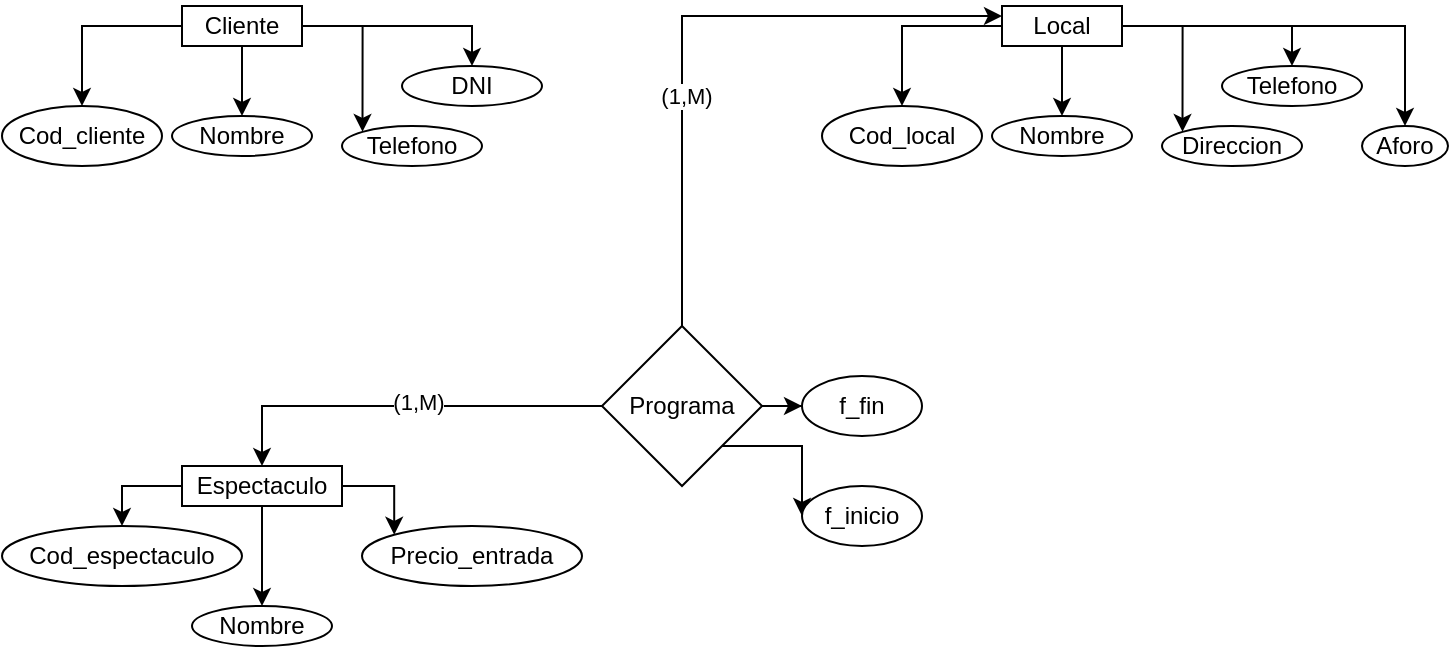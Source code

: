 <mxfile version="21.7.2" type="github">
  <diagram name="Página-1" id="HI1I8D31MHRvUqRoD5CX">
    <mxGraphModel dx="982" dy="549" grid="1" gridSize="10" guides="1" tooltips="1" connect="1" arrows="1" fold="1" page="1" pageScale="1" pageWidth="827" pageHeight="1169" math="0" shadow="0">
      <root>
        <mxCell id="0" />
        <mxCell id="1" parent="0" />
        <mxCell id="5ykwkt1n1GEtBhAtZkCk-3" style="edgeStyle=orthogonalEdgeStyle;rounded=0;orthogonalLoop=1;jettySize=auto;html=1;" edge="1" parent="1" source="5ykwkt1n1GEtBhAtZkCk-1" target="5ykwkt1n1GEtBhAtZkCk-2">
          <mxGeometry relative="1" as="geometry" />
        </mxCell>
        <mxCell id="5ykwkt1n1GEtBhAtZkCk-5" style="edgeStyle=orthogonalEdgeStyle;rounded=0;orthogonalLoop=1;jettySize=auto;html=1;entryX=0.5;entryY=0;entryDx=0;entryDy=0;" edge="1" parent="1" source="5ykwkt1n1GEtBhAtZkCk-1" target="5ykwkt1n1GEtBhAtZkCk-4">
          <mxGeometry relative="1" as="geometry" />
        </mxCell>
        <mxCell id="5ykwkt1n1GEtBhAtZkCk-8" style="edgeStyle=orthogonalEdgeStyle;rounded=0;orthogonalLoop=1;jettySize=auto;html=1;entryX=0.5;entryY=0;entryDx=0;entryDy=0;" edge="1" parent="1" source="5ykwkt1n1GEtBhAtZkCk-1" target="5ykwkt1n1GEtBhAtZkCk-7">
          <mxGeometry relative="1" as="geometry" />
        </mxCell>
        <mxCell id="5ykwkt1n1GEtBhAtZkCk-9" style="edgeStyle=orthogonalEdgeStyle;rounded=0;orthogonalLoop=1;jettySize=auto;html=1;entryX=0;entryY=0;entryDx=0;entryDy=0;" edge="1" parent="1" source="5ykwkt1n1GEtBhAtZkCk-1" target="5ykwkt1n1GEtBhAtZkCk-6">
          <mxGeometry relative="1" as="geometry" />
        </mxCell>
        <mxCell id="5ykwkt1n1GEtBhAtZkCk-1" value="Cliente" style="rounded=0;whiteSpace=wrap;html=1;" vertex="1" parent="1">
          <mxGeometry x="110" y="60" width="60" height="20" as="geometry" />
        </mxCell>
        <mxCell id="5ykwkt1n1GEtBhAtZkCk-2" value="Cod_cliente" style="ellipse;whiteSpace=wrap;html=1;" vertex="1" parent="1">
          <mxGeometry x="20" y="110" width="80" height="30" as="geometry" />
        </mxCell>
        <mxCell id="5ykwkt1n1GEtBhAtZkCk-4" value="Nombre" style="ellipse;whiteSpace=wrap;html=1;" vertex="1" parent="1">
          <mxGeometry x="105" y="115" width="70" height="20" as="geometry" />
        </mxCell>
        <mxCell id="5ykwkt1n1GEtBhAtZkCk-6" value="Telefono" style="ellipse;whiteSpace=wrap;html=1;" vertex="1" parent="1">
          <mxGeometry x="190" y="120" width="70" height="20" as="geometry" />
        </mxCell>
        <mxCell id="5ykwkt1n1GEtBhAtZkCk-7" value="DNI" style="ellipse;whiteSpace=wrap;html=1;" vertex="1" parent="1">
          <mxGeometry x="220" y="90" width="70" height="20" as="geometry" />
        </mxCell>
        <mxCell id="5ykwkt1n1GEtBhAtZkCk-10" style="edgeStyle=orthogonalEdgeStyle;rounded=0;orthogonalLoop=1;jettySize=auto;html=1;" edge="1" parent="1" source="5ykwkt1n1GEtBhAtZkCk-14" target="5ykwkt1n1GEtBhAtZkCk-15">
          <mxGeometry relative="1" as="geometry" />
        </mxCell>
        <mxCell id="5ykwkt1n1GEtBhAtZkCk-11" style="edgeStyle=orthogonalEdgeStyle;rounded=0;orthogonalLoop=1;jettySize=auto;html=1;entryX=0.5;entryY=0;entryDx=0;entryDy=0;" edge="1" parent="1" source="5ykwkt1n1GEtBhAtZkCk-14" target="5ykwkt1n1GEtBhAtZkCk-16">
          <mxGeometry relative="1" as="geometry" />
        </mxCell>
        <mxCell id="5ykwkt1n1GEtBhAtZkCk-12" style="edgeStyle=orthogonalEdgeStyle;rounded=0;orthogonalLoop=1;jettySize=auto;html=1;entryX=0.5;entryY=0;entryDx=0;entryDy=0;" edge="1" parent="1" source="5ykwkt1n1GEtBhAtZkCk-14" target="5ykwkt1n1GEtBhAtZkCk-18">
          <mxGeometry relative="1" as="geometry" />
        </mxCell>
        <mxCell id="5ykwkt1n1GEtBhAtZkCk-13" style="edgeStyle=orthogonalEdgeStyle;rounded=0;orthogonalLoop=1;jettySize=auto;html=1;entryX=0;entryY=0;entryDx=0;entryDy=0;" edge="1" parent="1" source="5ykwkt1n1GEtBhAtZkCk-14" target="5ykwkt1n1GEtBhAtZkCk-17">
          <mxGeometry relative="1" as="geometry" />
        </mxCell>
        <mxCell id="5ykwkt1n1GEtBhAtZkCk-20" style="edgeStyle=orthogonalEdgeStyle;rounded=0;orthogonalLoop=1;jettySize=auto;html=1;" edge="1" parent="1" source="5ykwkt1n1GEtBhAtZkCk-14" target="5ykwkt1n1GEtBhAtZkCk-19">
          <mxGeometry relative="1" as="geometry" />
        </mxCell>
        <mxCell id="5ykwkt1n1GEtBhAtZkCk-14" value="Local" style="rounded=0;whiteSpace=wrap;html=1;" vertex="1" parent="1">
          <mxGeometry x="520" y="60" width="60" height="20" as="geometry" />
        </mxCell>
        <mxCell id="5ykwkt1n1GEtBhAtZkCk-15" value="Cod_local" style="ellipse;whiteSpace=wrap;html=1;" vertex="1" parent="1">
          <mxGeometry x="430" y="110" width="80" height="30" as="geometry" />
        </mxCell>
        <mxCell id="5ykwkt1n1GEtBhAtZkCk-16" value="Nombre" style="ellipse;whiteSpace=wrap;html=1;" vertex="1" parent="1">
          <mxGeometry x="515" y="115" width="70" height="20" as="geometry" />
        </mxCell>
        <mxCell id="5ykwkt1n1GEtBhAtZkCk-17" value="Direccion" style="ellipse;whiteSpace=wrap;html=1;" vertex="1" parent="1">
          <mxGeometry x="600" y="120" width="70" height="20" as="geometry" />
        </mxCell>
        <mxCell id="5ykwkt1n1GEtBhAtZkCk-18" value="Telefono" style="ellipse;whiteSpace=wrap;html=1;" vertex="1" parent="1">
          <mxGeometry x="630" y="90" width="70" height="20" as="geometry" />
        </mxCell>
        <mxCell id="5ykwkt1n1GEtBhAtZkCk-19" value="Aforo" style="ellipse;whiteSpace=wrap;html=1;" vertex="1" parent="1">
          <mxGeometry x="700" y="120" width="43" height="20" as="geometry" />
        </mxCell>
        <mxCell id="5ykwkt1n1GEtBhAtZkCk-22" style="edgeStyle=orthogonalEdgeStyle;rounded=0;orthogonalLoop=1;jettySize=auto;html=1;entryX=0.5;entryY=0;entryDx=0;entryDy=0;" edge="1" parent="1" source="5ykwkt1n1GEtBhAtZkCk-25" target="5ykwkt1n1GEtBhAtZkCk-27">
          <mxGeometry relative="1" as="geometry" />
        </mxCell>
        <mxCell id="5ykwkt1n1GEtBhAtZkCk-24" style="edgeStyle=orthogonalEdgeStyle;rounded=0;orthogonalLoop=1;jettySize=auto;html=1;entryX=0;entryY=0;entryDx=0;entryDy=0;" edge="1" parent="1" source="5ykwkt1n1GEtBhAtZkCk-25" target="5ykwkt1n1GEtBhAtZkCk-28">
          <mxGeometry relative="1" as="geometry" />
        </mxCell>
        <mxCell id="5ykwkt1n1GEtBhAtZkCk-30" style="edgeStyle=orthogonalEdgeStyle;rounded=0;orthogonalLoop=1;jettySize=auto;html=1;entryX=0.5;entryY=0;entryDx=0;entryDy=0;" edge="1" parent="1" source="5ykwkt1n1GEtBhAtZkCk-25" target="5ykwkt1n1GEtBhAtZkCk-26">
          <mxGeometry relative="1" as="geometry">
            <Array as="points">
              <mxPoint x="80" y="300" />
            </Array>
          </mxGeometry>
        </mxCell>
        <mxCell id="5ykwkt1n1GEtBhAtZkCk-25" value="Espectaculo" style="rounded=0;whiteSpace=wrap;html=1;" vertex="1" parent="1">
          <mxGeometry x="110" y="290" width="80" height="20" as="geometry" />
        </mxCell>
        <mxCell id="5ykwkt1n1GEtBhAtZkCk-26" value="Cod_espectaculo" style="ellipse;whiteSpace=wrap;html=1;" vertex="1" parent="1">
          <mxGeometry x="20" y="320" width="120" height="30" as="geometry" />
        </mxCell>
        <mxCell id="5ykwkt1n1GEtBhAtZkCk-27" value="Nombre" style="ellipse;whiteSpace=wrap;html=1;" vertex="1" parent="1">
          <mxGeometry x="115" y="360" width="70" height="20" as="geometry" />
        </mxCell>
        <mxCell id="5ykwkt1n1GEtBhAtZkCk-28" value="Precio_entrada" style="ellipse;whiteSpace=wrap;html=1;" vertex="1" parent="1">
          <mxGeometry x="200" y="320" width="110" height="30" as="geometry" />
        </mxCell>
        <mxCell id="5ykwkt1n1GEtBhAtZkCk-32" style="edgeStyle=orthogonalEdgeStyle;rounded=0;orthogonalLoop=1;jettySize=auto;html=1;entryX=0;entryY=0.25;entryDx=0;entryDy=0;" edge="1" parent="1" source="5ykwkt1n1GEtBhAtZkCk-31" target="5ykwkt1n1GEtBhAtZkCk-14">
          <mxGeometry relative="1" as="geometry">
            <Array as="points">
              <mxPoint x="360" y="65" />
            </Array>
          </mxGeometry>
        </mxCell>
        <mxCell id="5ykwkt1n1GEtBhAtZkCk-40" value="(1,M)" style="edgeLabel;html=1;align=center;verticalAlign=middle;resizable=0;points=[];" vertex="1" connectable="0" parent="5ykwkt1n1GEtBhAtZkCk-32">
          <mxGeometry x="-0.271" y="-2" relative="1" as="geometry">
            <mxPoint as="offset" />
          </mxGeometry>
        </mxCell>
        <mxCell id="5ykwkt1n1GEtBhAtZkCk-33" style="edgeStyle=orthogonalEdgeStyle;rounded=0;orthogonalLoop=1;jettySize=auto;html=1;entryX=0.5;entryY=0;entryDx=0;entryDy=0;" edge="1" parent="1" source="5ykwkt1n1GEtBhAtZkCk-31" target="5ykwkt1n1GEtBhAtZkCk-25">
          <mxGeometry relative="1" as="geometry" />
        </mxCell>
        <mxCell id="5ykwkt1n1GEtBhAtZkCk-41" value="(1,M)" style="edgeLabel;html=1;align=center;verticalAlign=middle;resizable=0;points=[];" vertex="1" connectable="0" parent="5ykwkt1n1GEtBhAtZkCk-33">
          <mxGeometry x="-0.076" y="-2" relative="1" as="geometry">
            <mxPoint as="offset" />
          </mxGeometry>
        </mxCell>
        <mxCell id="5ykwkt1n1GEtBhAtZkCk-36" style="edgeStyle=orthogonalEdgeStyle;rounded=0;orthogonalLoop=1;jettySize=auto;html=1;entryX=0;entryY=0.5;entryDx=0;entryDy=0;" edge="1" parent="1" source="5ykwkt1n1GEtBhAtZkCk-31" target="5ykwkt1n1GEtBhAtZkCk-35">
          <mxGeometry relative="1" as="geometry" />
        </mxCell>
        <mxCell id="5ykwkt1n1GEtBhAtZkCk-38" style="edgeStyle=orthogonalEdgeStyle;rounded=0;orthogonalLoop=1;jettySize=auto;html=1;exitX=1;exitY=1;exitDx=0;exitDy=0;entryX=0;entryY=0.5;entryDx=0;entryDy=0;" edge="1" parent="1" source="5ykwkt1n1GEtBhAtZkCk-31" target="5ykwkt1n1GEtBhAtZkCk-34">
          <mxGeometry relative="1" as="geometry" />
        </mxCell>
        <mxCell id="5ykwkt1n1GEtBhAtZkCk-31" value="Programa" style="rhombus;whiteSpace=wrap;html=1;" vertex="1" parent="1">
          <mxGeometry x="320" y="220" width="80" height="80" as="geometry" />
        </mxCell>
        <mxCell id="5ykwkt1n1GEtBhAtZkCk-34" value="f_inicio" style="ellipse;whiteSpace=wrap;html=1;" vertex="1" parent="1">
          <mxGeometry x="420" y="300" width="60" height="30" as="geometry" />
        </mxCell>
        <mxCell id="5ykwkt1n1GEtBhAtZkCk-35" value="f_fin" style="ellipse;whiteSpace=wrap;html=1;" vertex="1" parent="1">
          <mxGeometry x="420" y="245" width="60" height="30" as="geometry" />
        </mxCell>
      </root>
    </mxGraphModel>
  </diagram>
</mxfile>
